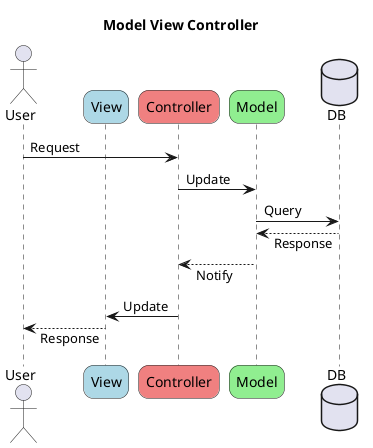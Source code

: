@startuml mvc-seq-uml

skinparam roundcorner 20
skinparam responseMessageBelowArrow true

title Model View Controller

actor User as U
participant "View" as V  #LightBlue
participant "Controller" as C  #LightCoral
participant "Model" as M  #LightGreen
database DB as D

U -> C : Request
C -> M : Update
M -> D : Query
M <-- D : Response
C <-- M : Notify
C -> V : Update
U <-- V : Response

@enduml
